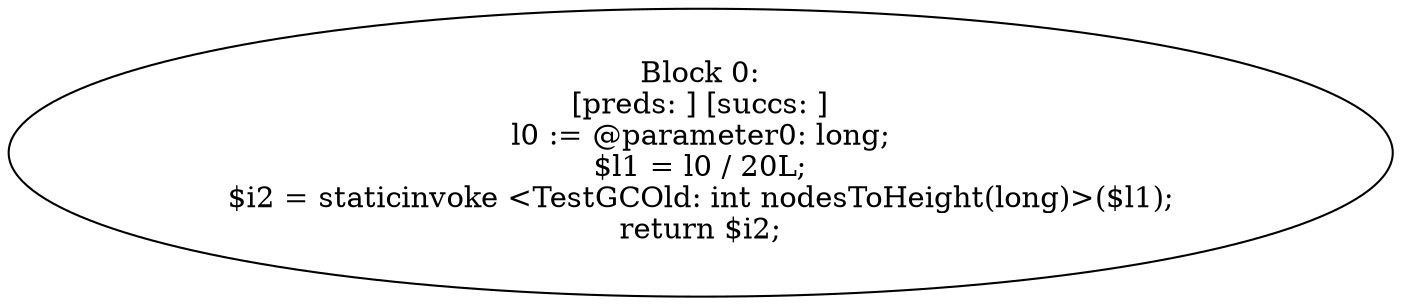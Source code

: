 digraph "unitGraph" {
    "Block 0:
[preds: ] [succs: ]
l0 := @parameter0: long;
$l1 = l0 / 20L;
$i2 = staticinvoke <TestGCOld: int nodesToHeight(long)>($l1);
return $i2;
"
}
